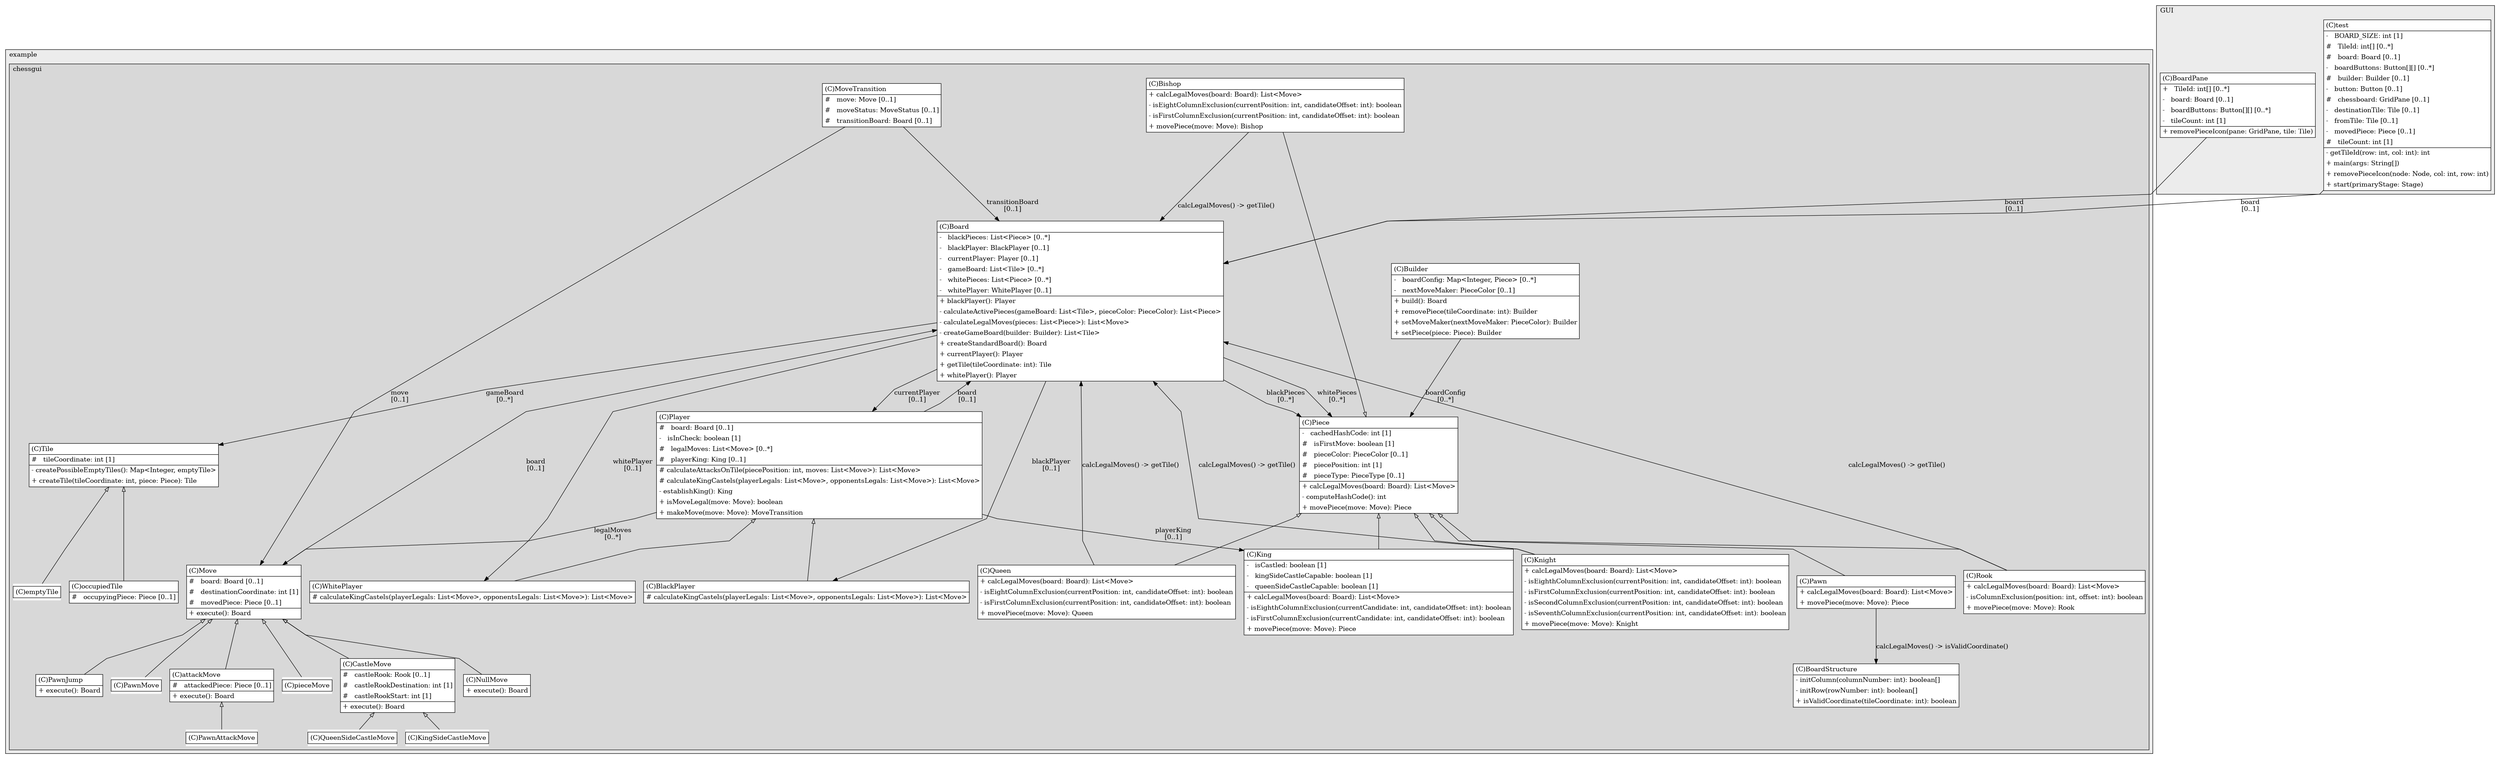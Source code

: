 @startuml

/' diagram meta data start
config=StructureConfiguration;
{
  "projectClassification": {
    "searchMode": "OpenProject", // OpenProject, AllProjects
    "includedProjects": "",
    "pathEndKeywords": "*.impl",
    "isClientPath": "",
    "isClientName": "",
    "isTestPath": "",
    "isTestName": "",
    "isMappingPath": "",
    "isMappingName": "",
    "isDataAccessPath": "",
    "isDataAccessName": "",
    "isDataStructurePath": "",
    "isDataStructureName": "",
    "isInterfaceStructuresPath": "",
    "isInterfaceStructuresName": "",
    "isEntryPointPath": "",
    "isEntryPointName": "",
    "treatFinalFieldsAsMandatory": false
  },
  "graphRestriction": {
    "classPackageExcludeFilter": "",
    "classPackageIncludeFilter": "",
    "classNameExcludeFilter": "",
    "classNameIncludeFilter": "",
    "methodNameExcludeFilter": "",
    "methodNameIncludeFilter": "",
    "removeByInheritance": "", // inheritance/annotation based filtering is done in a second step
    "removeByAnnotation": "",
    "removeByClassPackage": "", // cleanup the graph after inheritance/annotation based filtering is done
    "removeByClassName": "",
    "cutMappings": false,
    "cutEnum": true,
    "cutTests": true,
    "cutClient": true,
    "cutDataAccess": false,
    "cutInterfaceStructures": false,
    "cutDataStructures": false,
    "cutGetterAndSetter": true,
    "cutConstructors": true
  },
  "graphTraversal": {
    "forwardDepth": 6,
    "backwardDepth": 6,
    "classPackageExcludeFilter": "",
    "classPackageIncludeFilter": "",
    "classNameExcludeFilter": "",
    "classNameIncludeFilter": "",
    "methodNameExcludeFilter": "",
    "methodNameIncludeFilter": "",
    "hideMappings": false,
    "hideDataStructures": false,
    "hidePrivateMethods": true,
    "hideInterfaceCalls": true, // indirection: implementation -> interface (is hidden) -> implementation
    "onlyShowApplicationEntryPoints": false, // root node is included
    "useMethodCallsForStructureDiagram": "ForwardOnly" // ForwardOnly, BothDirections, No
  },
  "details": {
    "aggregation": "GroupByClass", // ByClass, GroupByClass, None
    "showClassGenericTypes": true,
    "showMethods": true,
    "showMethodParameterNames": true,
    "showMethodParameterTypes": true,
    "showMethodReturnType": true,
    "showPackageLevels": 2,
    "showDetailedClassStructure": true
  },
  "rootClass": "com.example.chessgui.board.Board",
  "extensionCallbackMethod": "" // qualified.class.name#methodName - signature: public static String method(String)
}
diagram meta data end '/



digraph g {
    rankdir="TB"
    splines=polyline
    

'nodes 
subgraph cluster_1322970774 { 
   	label=example
	labeljust=l
	fillcolor="#ececec"
	style=filled
   
   subgraph cluster_801955265 { 
   	label=chessgui
	labeljust=l
	fillcolor="#d8d8d8"
	style=filled
   
   Bishop1739463783[
	label=<<TABLE BORDER="1" CELLBORDER="0" CELLPADDING="4" CELLSPACING="0">
<TR><TD ALIGN="LEFT" >(C)Bishop</TD></TR>
<HR/>
<TR><TD ALIGN="LEFT" >+ calcLegalMoves(board: Board): List&lt;Move&gt;</TD></TR>
<TR><TD ALIGN="LEFT" >- isEightColumnExclusion(currentPosition: int, candidateOffset: int): boolean</TD></TR>
<TR><TD ALIGN="LEFT" >- isFirstColumnExclusion(currentPosition: int, candidateOffset: int): boolean</TD></TR>
<TR><TD ALIGN="LEFT" >+ movePiece(move: Move): Bishop</TD></TR>
</TABLE>>
	style=filled
	margin=0
	shape=plaintext
	fillcolor="#FFFFFF"
];

BlackPlayer826003491[
	label=<<TABLE BORDER="1" CELLBORDER="0" CELLPADDING="4" CELLSPACING="0">
<TR><TD ALIGN="LEFT" >(C)BlackPlayer</TD></TR>
<HR/>
<TR><TD ALIGN="LEFT" ># calculateKingCastels(playerLegals: List&lt;Move&gt;, opponentsLegals: List&lt;Move&gt;): List&lt;Move&gt;</TD></TR>
</TABLE>>
	style=filled
	margin=0
	shape=plaintext
	fillcolor="#FFFFFF"
];

Board874641796[
	label=<<TABLE BORDER="1" CELLBORDER="0" CELLPADDING="4" CELLSPACING="0">
<TR><TD ALIGN="LEFT" >(C)Board</TD></TR>
<HR/>
<TR><TD ALIGN="LEFT" >-   blackPieces: List&lt;Piece&gt; [0..*]</TD></TR>
<TR><TD ALIGN="LEFT" >-   blackPlayer: BlackPlayer [0..1]</TD></TR>
<TR><TD ALIGN="LEFT" >-   currentPlayer: Player [0..1]</TD></TR>
<TR><TD ALIGN="LEFT" >-   gameBoard: List&lt;Tile&gt; [0..*]</TD></TR>
<TR><TD ALIGN="LEFT" >-   whitePieces: List&lt;Piece&gt; [0..*]</TD></TR>
<TR><TD ALIGN="LEFT" >-   whitePlayer: WhitePlayer [0..1]</TD></TR>
<HR/>
<TR><TD ALIGN="LEFT" >+ blackPlayer(): Player</TD></TR>
<TR><TD ALIGN="LEFT" >- calculateActivePieces(gameBoard: List&lt;Tile&gt;, pieceColor: PieceColor): List&lt;Piece&gt;</TD></TR>
<TR><TD ALIGN="LEFT" >- calculateLegalMoves(pieces: List&lt;Piece&gt;): List&lt;Move&gt;</TD></TR>
<TR><TD ALIGN="LEFT" >- createGameBoard(builder: Builder): List&lt;Tile&gt;</TD></TR>
<TR><TD ALIGN="LEFT" >+ createStandardBoard(): Board</TD></TR>
<TR><TD ALIGN="LEFT" >+ currentPlayer(): Player</TD></TR>
<TR><TD ALIGN="LEFT" >+ getTile(tileCoordinate: int): Tile</TD></TR>
<TR><TD ALIGN="LEFT" >+ whitePlayer(): Player</TD></TR>
</TABLE>>
	style=filled
	margin=0
	shape=plaintext
	fillcolor="#FFFFFF"
];

BoardStructure874641796[
	label=<<TABLE BORDER="1" CELLBORDER="0" CELLPADDING="4" CELLSPACING="0">
<TR><TD ALIGN="LEFT" >(C)BoardStructure</TD></TR>
<HR/>
<TR><TD ALIGN="LEFT" >- initColumn(columnNumber: int): boolean[]</TD></TR>
<TR><TD ALIGN="LEFT" >- initRow(rowNumber: int): boolean[]</TD></TR>
<TR><TD ALIGN="LEFT" >+ isValidCoordinate(tileCoordinate: int): boolean</TD></TR>
</TABLE>>
	style=filled
	margin=0
	shape=plaintext
	fillcolor="#FFFFFF"
];

Builder1611575772[
	label=<<TABLE BORDER="1" CELLBORDER="0" CELLPADDING="4" CELLSPACING="0">
<TR><TD ALIGN="LEFT" >(C)Builder</TD></TR>
<HR/>
<TR><TD ALIGN="LEFT" >-   boardConfig: Map&lt;Integer, Piece&gt; [0..*]</TD></TR>
<TR><TD ALIGN="LEFT" >-   nextMoveMaker: PieceColor [0..1]</TD></TR>
<HR/>
<TR><TD ALIGN="LEFT" >+ build(): Board</TD></TR>
<TR><TD ALIGN="LEFT" >+ removePiece(tileCoordinate: int): Builder</TD></TR>
<TR><TD ALIGN="LEFT" >+ setMoveMaker(nextMoveMaker: PieceColor): Builder</TD></TR>
<TR><TD ALIGN="LEFT" >+ setPiece(piece: Piece): Builder</TD></TR>
</TABLE>>
	style=filled
	margin=0
	shape=plaintext
	fillcolor="#FFFFFF"
];

CastleMove52314651[
	label=<<TABLE BORDER="1" CELLBORDER="0" CELLPADDING="4" CELLSPACING="0">
<TR><TD ALIGN="LEFT" >(C)CastleMove</TD></TR>
<HR/>
<TR><TD ALIGN="LEFT" >#   castleRook: Rook [0..1]</TD></TR>
<TR><TD ALIGN="LEFT" >#   castleRookDestination: int [1]</TD></TR>
<TR><TD ALIGN="LEFT" >#   castleRookStart: int [1]</TD></TR>
<HR/>
<TR><TD ALIGN="LEFT" >+ execute(): Board</TD></TR>
</TABLE>>
	style=filled
	margin=0
	shape=plaintext
	fillcolor="#FFFFFF"
];

King1739463783[
	label=<<TABLE BORDER="1" CELLBORDER="0" CELLPADDING="4" CELLSPACING="0">
<TR><TD ALIGN="LEFT" >(C)King</TD></TR>
<HR/>
<TR><TD ALIGN="LEFT" >-   isCastled: boolean [1]</TD></TR>
<TR><TD ALIGN="LEFT" >-   kingSideCastleCapable: boolean [1]</TD></TR>
<TR><TD ALIGN="LEFT" >-   queenSideCastleCapable: boolean [1]</TD></TR>
<HR/>
<TR><TD ALIGN="LEFT" >+ calcLegalMoves(board: Board): List&lt;Move&gt;</TD></TR>
<TR><TD ALIGN="LEFT" >- isEighthColumnExclusion(currentCandidate: int, candidateOffset: int): boolean</TD></TR>
<TR><TD ALIGN="LEFT" >- isFirstColumnExclusion(currentCandidate: int, candidateOffset: int): boolean</TD></TR>
<TR><TD ALIGN="LEFT" >+ movePiece(move: Move): Piece</TD></TR>
</TABLE>>
	style=filled
	margin=0
	shape=plaintext
	fillcolor="#FFFFFF"
];

KingSideCastleMove52314651[
	label=<<TABLE BORDER="1" CELLBORDER="0" CELLPADDING="4" CELLSPACING="0">
<TR><TD ALIGN="LEFT" >(C)KingSideCastleMove</TD></TR>
</TABLE>>
	style=filled
	margin=0
	shape=plaintext
	fillcolor="#FFFFFF"
];

Knight1739463783[
	label=<<TABLE BORDER="1" CELLBORDER="0" CELLPADDING="4" CELLSPACING="0">
<TR><TD ALIGN="LEFT" >(C)Knight</TD></TR>
<HR/>
<TR><TD ALIGN="LEFT" >+ calcLegalMoves(board: Board): List&lt;Move&gt;</TD></TR>
<TR><TD ALIGN="LEFT" >- isEighthColumnExclusion(currentPosition: int, candidateOffset: int): boolean</TD></TR>
<TR><TD ALIGN="LEFT" >- isFirstColumnExclusion(currentPosition: int, candidateOffset: int): boolean</TD></TR>
<TR><TD ALIGN="LEFT" >- isSecondColumnExclusion(currentPosition: int, candidateOffset: int): boolean</TD></TR>
<TR><TD ALIGN="LEFT" >- isSeventhColumnExclusion(currentPosition: int, candidateOffset: int): boolean</TD></TR>
<TR><TD ALIGN="LEFT" >+ movePiece(move: Move): Knight</TD></TR>
</TABLE>>
	style=filled
	margin=0
	shape=plaintext
	fillcolor="#FFFFFF"
];

Move874641796[
	label=<<TABLE BORDER="1" CELLBORDER="0" CELLPADDING="4" CELLSPACING="0">
<TR><TD ALIGN="LEFT" >(C)Move</TD></TR>
<HR/>
<TR><TD ALIGN="LEFT" >#   board: Board [0..1]</TD></TR>
<TR><TD ALIGN="LEFT" >#   destinationCoordinate: int [1]</TD></TR>
<TR><TD ALIGN="LEFT" >#   movedPiece: Piece [0..1]</TD></TR>
<HR/>
<TR><TD ALIGN="LEFT" >+ execute(): Board</TD></TR>
</TABLE>>
	style=filled
	margin=0
	shape=plaintext
	fillcolor="#FFFFFF"
];

MoveTransition826003491[
	label=<<TABLE BORDER="1" CELLBORDER="0" CELLPADDING="4" CELLSPACING="0">
<TR><TD ALIGN="LEFT" >(C)MoveTransition</TD></TR>
<HR/>
<TR><TD ALIGN="LEFT" >#   move: Move [0..1]</TD></TR>
<TR><TD ALIGN="LEFT" >#   moveStatus: MoveStatus [0..1]</TD></TR>
<TR><TD ALIGN="LEFT" >#   transitionBoard: Board [0..1]</TD></TR>
</TABLE>>
	style=filled
	margin=0
	shape=plaintext
	fillcolor="#FFFFFF"
];

NullMove52314651[
	label=<<TABLE BORDER="1" CELLBORDER="0" CELLPADDING="4" CELLSPACING="0">
<TR><TD ALIGN="LEFT" >(C)NullMove</TD></TR>
<HR/>
<TR><TD ALIGN="LEFT" >+ execute(): Board</TD></TR>
</TABLE>>
	style=filled
	margin=0
	shape=plaintext
	fillcolor="#FFFFFF"
];

Pawn1739463783[
	label=<<TABLE BORDER="1" CELLBORDER="0" CELLPADDING="4" CELLSPACING="0">
<TR><TD ALIGN="LEFT" >(C)Pawn</TD></TR>
<HR/>
<TR><TD ALIGN="LEFT" >+ calcLegalMoves(board: Board): List&lt;Move&gt;</TD></TR>
<TR><TD ALIGN="LEFT" >+ movePiece(move: Move): Piece</TD></TR>
</TABLE>>
	style=filled
	margin=0
	shape=plaintext
	fillcolor="#FFFFFF"
];

PawnAttackMove52314651[
	label=<<TABLE BORDER="1" CELLBORDER="0" CELLPADDING="4" CELLSPACING="0">
<TR><TD ALIGN="LEFT" >(C)PawnAttackMove</TD></TR>
</TABLE>>
	style=filled
	margin=0
	shape=plaintext
	fillcolor="#FFFFFF"
];

PawnJump52314651[
	label=<<TABLE BORDER="1" CELLBORDER="0" CELLPADDING="4" CELLSPACING="0">
<TR><TD ALIGN="LEFT" >(C)PawnJump</TD></TR>
<HR/>
<TR><TD ALIGN="LEFT" >+ execute(): Board</TD></TR>
</TABLE>>
	style=filled
	margin=0
	shape=plaintext
	fillcolor="#FFFFFF"
];

PawnMove52314651[
	label=<<TABLE BORDER="1" CELLBORDER="0" CELLPADDING="4" CELLSPACING="0">
<TR><TD ALIGN="LEFT" >(C)PawnMove</TD></TR>
</TABLE>>
	style=filled
	margin=0
	shape=plaintext
	fillcolor="#FFFFFF"
];

Piece1739463783[
	label=<<TABLE BORDER="1" CELLBORDER="0" CELLPADDING="4" CELLSPACING="0">
<TR><TD ALIGN="LEFT" >(C)Piece</TD></TR>
<HR/>
<TR><TD ALIGN="LEFT" >-   cachedHashCode: int [1]</TD></TR>
<TR><TD ALIGN="LEFT" >#   isFirstMove: boolean [1]</TD></TR>
<TR><TD ALIGN="LEFT" >#   pieceColor: PieceColor [0..1]</TD></TR>
<TR><TD ALIGN="LEFT" >#   piecePosition: int [1]</TD></TR>
<TR><TD ALIGN="LEFT" >#   pieceType: PieceType [0..1]</TD></TR>
<HR/>
<TR><TD ALIGN="LEFT" >+ calcLegalMoves(board: Board): List&lt;Move&gt;</TD></TR>
<TR><TD ALIGN="LEFT" >- computeHashCode(): int</TD></TR>
<TR><TD ALIGN="LEFT" >+ movePiece(move: Move): Piece</TD></TR>
</TABLE>>
	style=filled
	margin=0
	shape=plaintext
	fillcolor="#FFFFFF"
];

Player826003491[
	label=<<TABLE BORDER="1" CELLBORDER="0" CELLPADDING="4" CELLSPACING="0">
<TR><TD ALIGN="LEFT" >(C)Player</TD></TR>
<HR/>
<TR><TD ALIGN="LEFT" >#   board: Board [0..1]</TD></TR>
<TR><TD ALIGN="LEFT" >-   isInCheck: boolean [1]</TD></TR>
<TR><TD ALIGN="LEFT" >#   legalMoves: List&lt;Move&gt; [0..*]</TD></TR>
<TR><TD ALIGN="LEFT" >#   playerKing: King [0..1]</TD></TR>
<HR/>
<TR><TD ALIGN="LEFT" ># calculateAttacksOnTile(piecePosition: int, moves: List&lt;Move&gt;): List&lt;Move&gt;</TD></TR>
<TR><TD ALIGN="LEFT" ># calculateKingCastels(playerLegals: List&lt;Move&gt;, opponentsLegals: List&lt;Move&gt;): List&lt;Move&gt;</TD></TR>
<TR><TD ALIGN="LEFT" >- establishKing(): King</TD></TR>
<TR><TD ALIGN="LEFT" >+ isMoveLegal(move: Move): boolean</TD></TR>
<TR><TD ALIGN="LEFT" >+ makeMove(move: Move): MoveTransition</TD></TR>
</TABLE>>
	style=filled
	margin=0
	shape=plaintext
	fillcolor="#FFFFFF"
];

Queen1739463783[
	label=<<TABLE BORDER="1" CELLBORDER="0" CELLPADDING="4" CELLSPACING="0">
<TR><TD ALIGN="LEFT" >(C)Queen</TD></TR>
<HR/>
<TR><TD ALIGN="LEFT" >+ calcLegalMoves(board: Board): List&lt;Move&gt;</TD></TR>
<TR><TD ALIGN="LEFT" >- isEightColumnExclusion(currentPosition: int, candidateOffset: int): boolean</TD></TR>
<TR><TD ALIGN="LEFT" >- isFirstColumnExclusion(currentPosition: int, candidateOffset: int): boolean</TD></TR>
<TR><TD ALIGN="LEFT" >+ movePiece(move: Move): Queen</TD></TR>
</TABLE>>
	style=filled
	margin=0
	shape=plaintext
	fillcolor="#FFFFFF"
];

QueenSideCastleMove52314651[
	label=<<TABLE BORDER="1" CELLBORDER="0" CELLPADDING="4" CELLSPACING="0">
<TR><TD ALIGN="LEFT" >(C)QueenSideCastleMove</TD></TR>
</TABLE>>
	style=filled
	margin=0
	shape=plaintext
	fillcolor="#FFFFFF"
];

Rook1739463783[
	label=<<TABLE BORDER="1" CELLBORDER="0" CELLPADDING="4" CELLSPACING="0">
<TR><TD ALIGN="LEFT" >(C)Rook</TD></TR>
<HR/>
<TR><TD ALIGN="LEFT" >+ calcLegalMoves(board: Board): List&lt;Move&gt;</TD></TR>
<TR><TD ALIGN="LEFT" >- isColumnExclusion(position: int, offset: int): boolean</TD></TR>
<TR><TD ALIGN="LEFT" >+ movePiece(move: Move): Rook</TD></TR>
</TABLE>>
	style=filled
	margin=0
	shape=plaintext
	fillcolor="#FFFFFF"
];

Tile874641796[
	label=<<TABLE BORDER="1" CELLBORDER="0" CELLPADDING="4" CELLSPACING="0">
<TR><TD ALIGN="LEFT" >(C)Tile</TD></TR>
<HR/>
<TR><TD ALIGN="LEFT" >#   tileCoordinate: int [1]</TD></TR>
<HR/>
<TR><TD ALIGN="LEFT" >- createPossibleEmptyTiles(): Map&lt;Integer, emptyTile&gt;</TD></TR>
<TR><TD ALIGN="LEFT" >+ createTile(tileCoordinate: int, piece: Piece): Tile</TD></TR>
</TABLE>>
	style=filled
	margin=0
	shape=plaintext
	fillcolor="#FFFFFF"
];

WhitePlayer826003491[
	label=<<TABLE BORDER="1" CELLBORDER="0" CELLPADDING="4" CELLSPACING="0">
<TR><TD ALIGN="LEFT" >(C)WhitePlayer</TD></TR>
<HR/>
<TR><TD ALIGN="LEFT" ># calculateKingCastels(playerLegals: List&lt;Move&gt;, opponentsLegals: List&lt;Move&gt;): List&lt;Move&gt;</TD></TR>
</TABLE>>
	style=filled
	margin=0
	shape=plaintext
	fillcolor="#FFFFFF"
];

attackMove52314651[
	label=<<TABLE BORDER="1" CELLBORDER="0" CELLPADDING="4" CELLSPACING="0">
<TR><TD ALIGN="LEFT" >(C)attackMove</TD></TR>
<HR/>
<TR><TD ALIGN="LEFT" >#   attackedPiece: Piece [0..1]</TD></TR>
<HR/>
<TR><TD ALIGN="LEFT" >+ execute(): Board</TD></TR>
</TABLE>>
	style=filled
	margin=0
	shape=plaintext
	fillcolor="#FFFFFF"
];

emptyTile874641796[
	label=<<TABLE BORDER="1" CELLBORDER="0" CELLPADDING="4" CELLSPACING="0">
<TR><TD ALIGN="LEFT" >(C)emptyTile</TD></TR>
</TABLE>>
	style=filled
	margin=0
	shape=plaintext
	fillcolor="#FFFFFF"
];

occupiedTile874641796[
	label=<<TABLE BORDER="1" CELLBORDER="0" CELLPADDING="4" CELLSPACING="0">
<TR><TD ALIGN="LEFT" >(C)occupiedTile</TD></TR>
<HR/>
<TR><TD ALIGN="LEFT" >#   occupyingPiece: Piece [0..1]</TD></TR>
</TABLE>>
	style=filled
	margin=0
	shape=plaintext
	fillcolor="#FFFFFF"
];

pieceMove52314651[
	label=<<TABLE BORDER="1" CELLBORDER="0" CELLPADDING="4" CELLSPACING="0">
<TR><TD ALIGN="LEFT" >(C)pieceMove</TD></TR>
</TABLE>>
	style=filled
	margin=0
	shape=plaintext
	fillcolor="#FFFFFF"
];
} 
} 

subgraph cluster_70939 { 
   	label=GUI
	labeljust=l
	fillcolor="#ececec"
	style=filled
   
   BoardPane70939[
	label=<<TABLE BORDER="1" CELLBORDER="0" CELLPADDING="4" CELLSPACING="0">
<TR><TD ALIGN="LEFT" >(C)BoardPane</TD></TR>
<HR/>
<TR><TD ALIGN="LEFT" >+   TileId: int[] [0..*]</TD></TR>
<TR><TD ALIGN="LEFT" >-   board: Board [0..1]</TD></TR>
<TR><TD ALIGN="LEFT" >-   boardButtons: Button[][] [0..*]</TD></TR>
<TR><TD ALIGN="LEFT" >-   tileCount: int [1]</TD></TR>
<HR/>
<TR><TD ALIGN="LEFT" >+ removePieceIcon(pane: GridPane, tile: Tile)</TD></TR>
</TABLE>>
	style=filled
	margin=0
	shape=plaintext
	fillcolor="#FFFFFF"
];

test70939[
	label=<<TABLE BORDER="1" CELLBORDER="0" CELLPADDING="4" CELLSPACING="0">
<TR><TD ALIGN="LEFT" >(C)test</TD></TR>
<HR/>
<TR><TD ALIGN="LEFT" >-   BOARD_SIZE: int [1]</TD></TR>
<TR><TD ALIGN="LEFT" >#   TileId: int[] [0..*]</TD></TR>
<TR><TD ALIGN="LEFT" >#   board: Board [0..1]</TD></TR>
<TR><TD ALIGN="LEFT" >-   boardButtons: Button[][] [0..*]</TD></TR>
<TR><TD ALIGN="LEFT" >#   builder: Builder [0..1]</TD></TR>
<TR><TD ALIGN="LEFT" >-   button: Button [0..1]</TD></TR>
<TR><TD ALIGN="LEFT" >#   chessboard: GridPane [0..1]</TD></TR>
<TR><TD ALIGN="LEFT" >-   destinationTile: Tile [0..1]</TD></TR>
<TR><TD ALIGN="LEFT" >-   fromTile: Tile [0..1]</TD></TR>
<TR><TD ALIGN="LEFT" >-   movedPiece: Piece [0..1]</TD></TR>
<TR><TD ALIGN="LEFT" >#   tileCount: int [1]</TD></TR>
<HR/>
<TR><TD ALIGN="LEFT" >- getTileId(row: int, col: int): int</TD></TR>
<TR><TD ALIGN="LEFT" >+ main(args: String[])</TD></TR>
<TR><TD ALIGN="LEFT" >+ removePieceIcon(node: Node, col: int, row: int)</TD></TR>
<TR><TD ALIGN="LEFT" >+ start(primaryStage: Stage)</TD></TR>
</TABLE>>
	style=filled
	margin=0
	shape=plaintext
	fillcolor="#FFFFFF"
];
} 

'edges    
Bishop1739463783 -> Board874641796[label="calcLegalMoves() -> getTile()"];
Board874641796 -> BlackPlayer826003491[label="blackPlayer
[0..1]"];
Board874641796 -> Piece1739463783[label="blackPieces
[0..*]"];
Board874641796 -> Piece1739463783[label="whitePieces
[0..*]"];
Board874641796 -> Player826003491[label="currentPlayer
[0..1]"];
Board874641796 -> Tile874641796[label="gameBoard
[0..*]"];
Board874641796 -> WhitePlayer826003491[label="whitePlayer
[0..1]"];
BoardPane70939 -> Board874641796[label="board
[0..1]"];
Builder1611575772 -> Piece1739463783[label="boardConfig
[0..*]"];
CastleMove52314651 -> KingSideCastleMove52314651[arrowhead=none, arrowtail=empty, dir=both];
CastleMove52314651 -> QueenSideCastleMove52314651[arrowhead=none, arrowtail=empty, dir=both];
Knight1739463783 -> Board874641796[label="calcLegalMoves() -> getTile()"];
Move874641796 -> Board874641796[label="board
[0..1]"];
Move874641796 -> CastleMove52314651[arrowhead=none, arrowtail=empty, dir=both];
Move874641796 -> NullMove52314651[arrowhead=none, arrowtail=empty, dir=both];
Move874641796 -> PawnJump52314651[arrowhead=none, arrowtail=empty, dir=both];
Move874641796 -> PawnMove52314651[arrowhead=none, arrowtail=empty, dir=both];
Move874641796 -> attackMove52314651[arrowhead=none, arrowtail=empty, dir=both];
Move874641796 -> pieceMove52314651[arrowhead=none, arrowtail=empty, dir=both];
MoveTransition826003491 -> Board874641796[label="transitionBoard
[0..1]"];
MoveTransition826003491 -> Move874641796[label="move
[0..1]"];
Pawn1739463783 -> BoardStructure874641796[label="calcLegalMoves() -> isValidCoordinate()"];
Piece1739463783 -> Bishop1739463783[arrowhead=none, arrowtail=empty, dir=both];
Piece1739463783 -> King1739463783[arrowhead=none, arrowtail=empty, dir=both];
Piece1739463783 -> Knight1739463783[arrowhead=none, arrowtail=empty, dir=both];
Piece1739463783 -> Pawn1739463783[arrowhead=none, arrowtail=empty, dir=both];
Piece1739463783 -> Queen1739463783[arrowhead=none, arrowtail=empty, dir=both];
Piece1739463783 -> Rook1739463783[arrowhead=none, arrowtail=empty, dir=both];
Player826003491 -> BlackPlayer826003491[arrowhead=none, arrowtail=empty, dir=both];
Player826003491 -> Board874641796[label="board
[0..1]"];
Player826003491 -> King1739463783[label="playerKing
[0..1]"];
Player826003491 -> Move874641796[label="legalMoves
[0..*]"];
Player826003491 -> WhitePlayer826003491[arrowhead=none, arrowtail=empty, dir=both];
Queen1739463783 -> Board874641796[label="calcLegalMoves() -> getTile()"];
Rook1739463783 -> Board874641796[label="calcLegalMoves() -> getTile()"];
Tile874641796 -> emptyTile874641796[arrowhead=none, arrowtail=empty, dir=both];
Tile874641796 -> occupiedTile874641796[arrowhead=none, arrowtail=empty, dir=both];
attackMove52314651 -> PawnAttackMove52314651[arrowhead=none, arrowtail=empty, dir=both];
test70939 -> Board874641796[label="board
[0..1]"];
    
}
@enduml